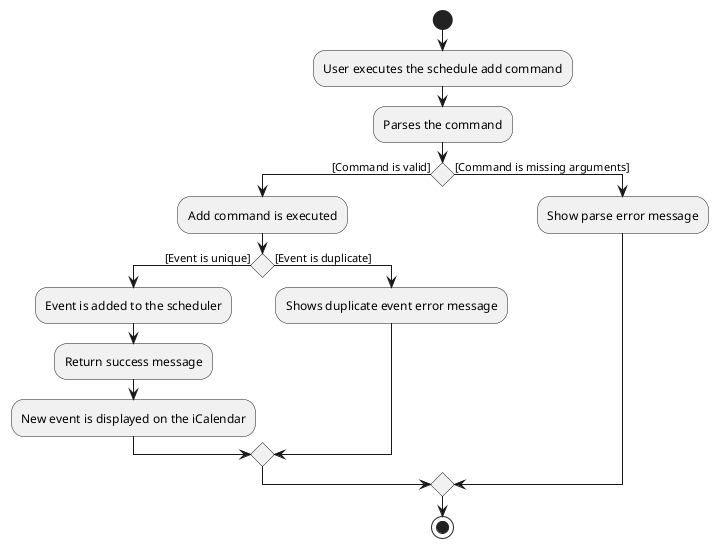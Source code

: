 @startuml
start
:User executes the schedule add command;
:Parses the command;
if() then ([Command is valid])
    :Add command is executed;
    if() then ([Event is unique])
        :Event is added to the scheduler;
        :Return success message;
        :New event is displayed on the iCalendar;
    else([Event is duplicate])
        :Shows duplicate event error message;
    endif
else([Command is missing arguments])
    :Show parse error message;
endif
stop
@enduml